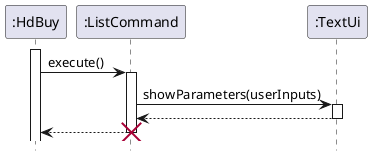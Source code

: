 @startuml
'https://plantuml.com/sequence-diagram
hide footbox
activate ":HdBuy"
":HdBuy" -> ":ListCommand": execute()
        activate ":ListCommand"
        ":ListCommand" -> ":TextUi": showParameters(userInputs)
        activate ":TextUi"
        ":ListCommand" <-- ":TextUi"
        deactivate ":TextUi"
        ":HdBuy" <-- ":ListCommand"
        destroy ":ListCommand"
@enduml
